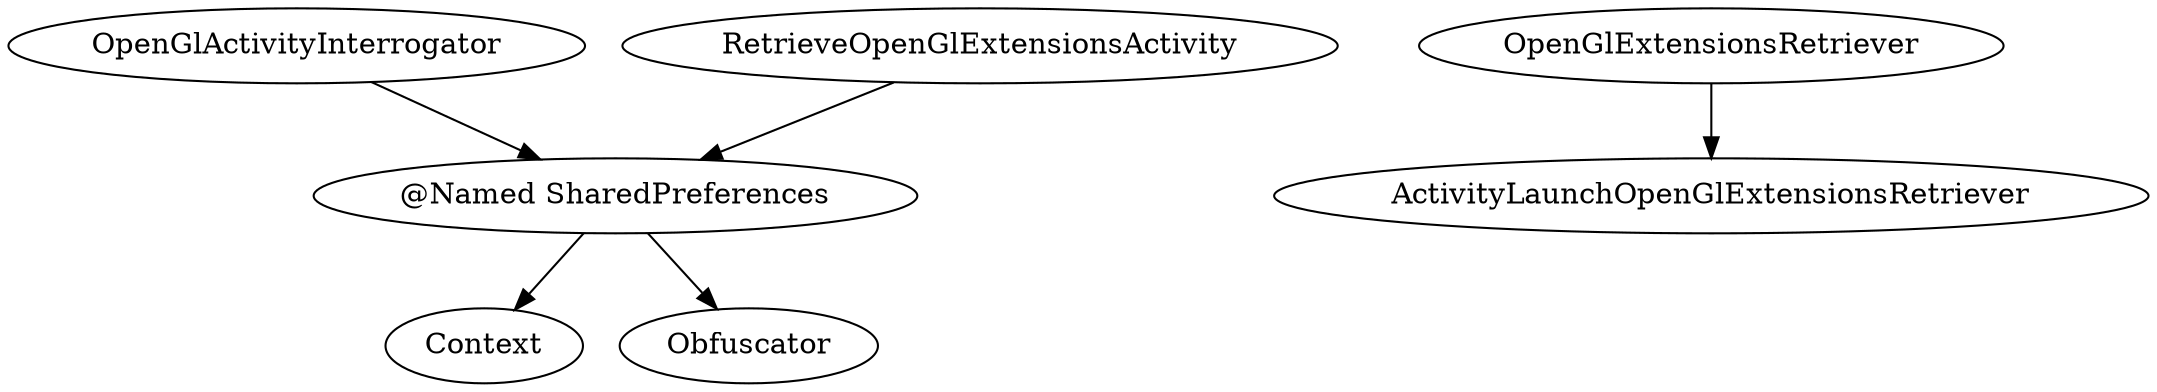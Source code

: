 digraph G1 {
  concentrate = true;
  n2 [label="@Named SharedPreferences"];
  n2 -> Context;
  n2 -> Obfuscator;
  OpenGlActivityInterrogator -> n2;
  OpenGlExtensionsRetriever -> ActivityLaunchOpenGlExtensionsRetriever;
  RetrieveOpenGlExtensionsActivity -> n2;
}
